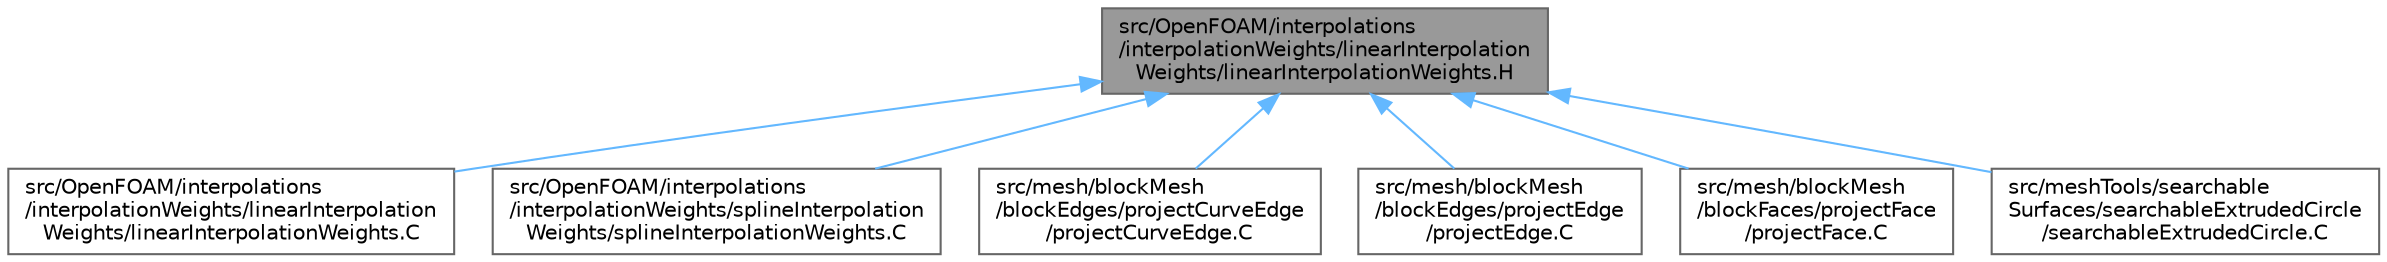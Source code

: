 digraph "src/OpenFOAM/interpolations/interpolationWeights/linearInterpolationWeights/linearInterpolationWeights.H"
{
 // LATEX_PDF_SIZE
  bgcolor="transparent";
  edge [fontname=Helvetica,fontsize=10,labelfontname=Helvetica,labelfontsize=10];
  node [fontname=Helvetica,fontsize=10,shape=box,height=0.2,width=0.4];
  Node1 [id="Node000001",label="src/OpenFOAM/interpolations\l/interpolationWeights/linearInterpolation\lWeights/linearInterpolationWeights.H",height=0.2,width=0.4,color="gray40", fillcolor="grey60", style="filled", fontcolor="black",tooltip=" "];
  Node1 -> Node2 [id="edge1_Node000001_Node000002",dir="back",color="steelblue1",style="solid",tooltip=" "];
  Node2 [id="Node000002",label="src/OpenFOAM/interpolations\l/interpolationWeights/linearInterpolation\lWeights/linearInterpolationWeights.C",height=0.2,width=0.4,color="grey40", fillcolor="white", style="filled",URL="$linearInterpolationWeights_8C.html",tooltip=" "];
  Node1 -> Node3 [id="edge2_Node000001_Node000003",dir="back",color="steelblue1",style="solid",tooltip=" "];
  Node3 [id="Node000003",label="src/OpenFOAM/interpolations\l/interpolationWeights/splineInterpolation\lWeights/splineInterpolationWeights.C",height=0.2,width=0.4,color="grey40", fillcolor="white", style="filled",URL="$splineInterpolationWeights_8C.html",tooltip=" "];
  Node1 -> Node4 [id="edge3_Node000001_Node000004",dir="back",color="steelblue1",style="solid",tooltip=" "];
  Node4 [id="Node000004",label="src/mesh/blockMesh\l/blockEdges/projectCurveEdge\l/projectCurveEdge.C",height=0.2,width=0.4,color="grey40", fillcolor="white", style="filled",URL="$projectCurveEdge_8C.html",tooltip=" "];
  Node1 -> Node5 [id="edge4_Node000001_Node000005",dir="back",color="steelblue1",style="solid",tooltip=" "];
  Node5 [id="Node000005",label="src/mesh/blockMesh\l/blockEdges/projectEdge\l/projectEdge.C",height=0.2,width=0.4,color="grey40", fillcolor="white", style="filled",URL="$projectEdge_8C.html",tooltip=" "];
  Node1 -> Node6 [id="edge5_Node000001_Node000006",dir="back",color="steelblue1",style="solid",tooltip=" "];
  Node6 [id="Node000006",label="src/mesh/blockMesh\l/blockFaces/projectFace\l/projectFace.C",height=0.2,width=0.4,color="grey40", fillcolor="white", style="filled",URL="$projectFace_8C.html",tooltip=" "];
  Node1 -> Node7 [id="edge6_Node000001_Node000007",dir="back",color="steelblue1",style="solid",tooltip=" "];
  Node7 [id="Node000007",label="src/meshTools/searchable\lSurfaces/searchableExtrudedCircle\l/searchableExtrudedCircle.C",height=0.2,width=0.4,color="grey40", fillcolor="white", style="filled",URL="$searchableExtrudedCircle_8C.html",tooltip=" "];
}
